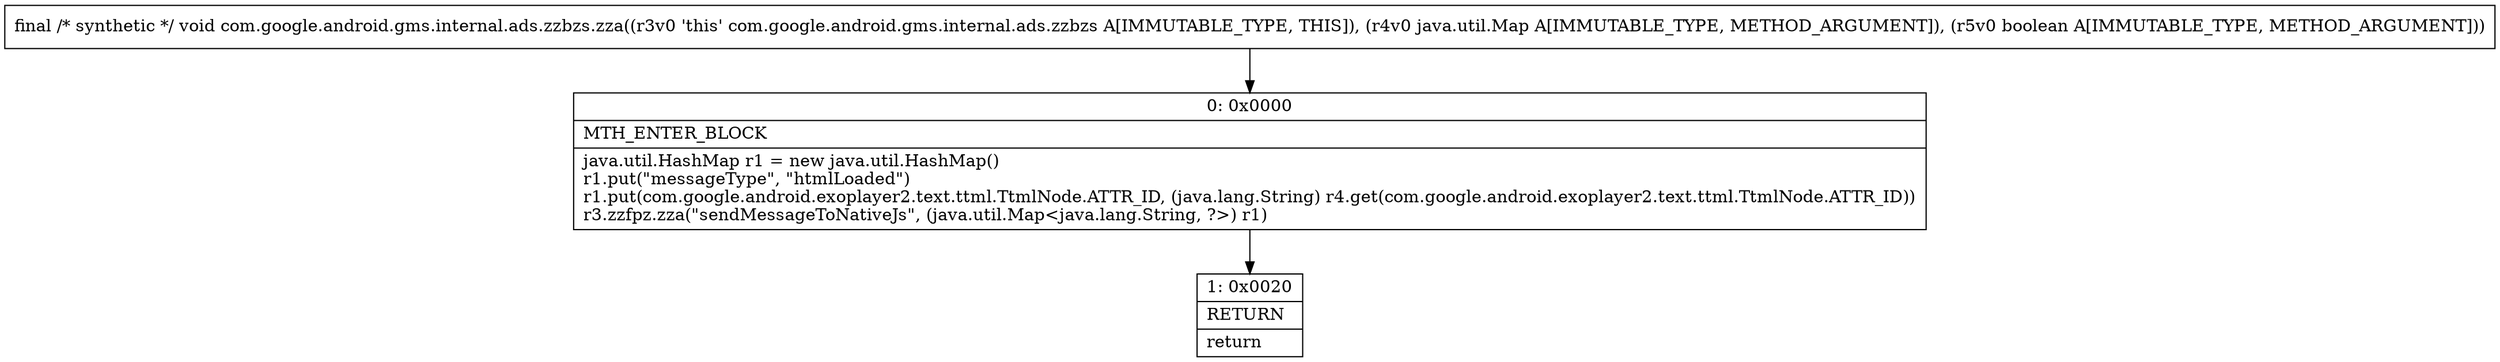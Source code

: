 digraph "CFG forcom.google.android.gms.internal.ads.zzbzs.zza(Ljava\/util\/Map;Z)V" {
Node_0 [shape=record,label="{0\:\ 0x0000|MTH_ENTER_BLOCK\l|java.util.HashMap r1 = new java.util.HashMap()\lr1.put(\"messageType\", \"htmlLoaded\")\lr1.put(com.google.android.exoplayer2.text.ttml.TtmlNode.ATTR_ID, (java.lang.String) r4.get(com.google.android.exoplayer2.text.ttml.TtmlNode.ATTR_ID))\lr3.zzfpz.zza(\"sendMessageToNativeJs\", (java.util.Map\<java.lang.String, ?\>) r1)\l}"];
Node_1 [shape=record,label="{1\:\ 0x0020|RETURN\l|return\l}"];
MethodNode[shape=record,label="{final \/* synthetic *\/ void com.google.android.gms.internal.ads.zzbzs.zza((r3v0 'this' com.google.android.gms.internal.ads.zzbzs A[IMMUTABLE_TYPE, THIS]), (r4v0 java.util.Map A[IMMUTABLE_TYPE, METHOD_ARGUMENT]), (r5v0 boolean A[IMMUTABLE_TYPE, METHOD_ARGUMENT])) }"];
MethodNode -> Node_0;
Node_0 -> Node_1;
}

